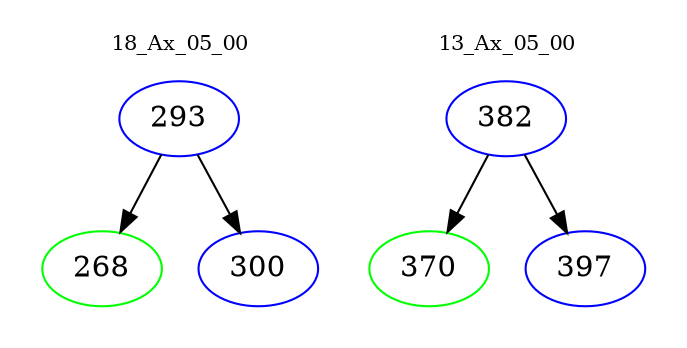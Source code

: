digraph{
subgraph cluster_0 {
color = white
label = "18_Ax_05_00";
fontsize=10;
T0_293 [label="293", color="blue"]
T0_293 -> T0_268 [color="black"]
T0_268 [label="268", color="green"]
T0_293 -> T0_300 [color="black"]
T0_300 [label="300", color="blue"]
}
subgraph cluster_1 {
color = white
label = "13_Ax_05_00";
fontsize=10;
T1_382 [label="382", color="blue"]
T1_382 -> T1_370 [color="black"]
T1_370 [label="370", color="green"]
T1_382 -> T1_397 [color="black"]
T1_397 [label="397", color="blue"]
}
}
